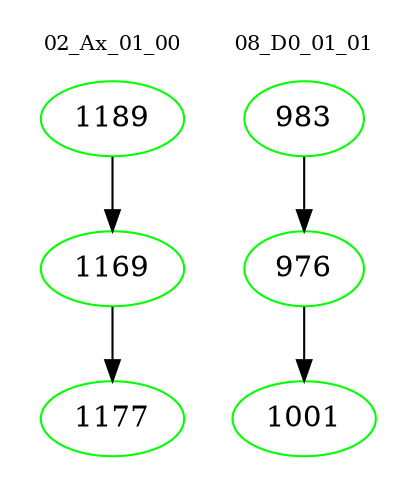 digraph{
subgraph cluster_0 {
color = white
label = "02_Ax_01_00";
fontsize=10;
T0_1189 [label="1189", color="green"]
T0_1189 -> T0_1169 [color="black"]
T0_1169 [label="1169", color="green"]
T0_1169 -> T0_1177 [color="black"]
T0_1177 [label="1177", color="green"]
}
subgraph cluster_1 {
color = white
label = "08_D0_01_01";
fontsize=10;
T1_983 [label="983", color="green"]
T1_983 -> T1_976 [color="black"]
T1_976 [label="976", color="green"]
T1_976 -> T1_1001 [color="black"]
T1_1001 [label="1001", color="green"]
}
}
